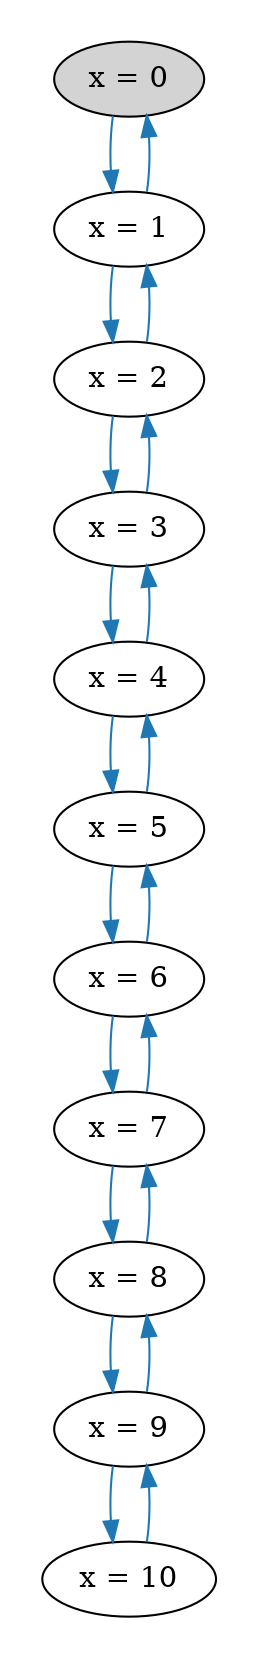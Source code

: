 strict digraph DiskGraph {
edge [colorscheme="paired12"]
nodesep=0.35;
subgraph cluster_graph {
color="white";
-3406341414084290173 [label="x = 0",style = filled]
-3406341414084290173 -> -686636423115914061 [label="",color="2",fontcolor="2"];
-686636423115914061 [label="x = 1"];
-686636423115914061 -> -7115858903467826205 [label="",color="2",fontcolor="2"];
-7115858903467826205 [label="x = 2"];
-686636423115914061 -> -3406341414084290173 [label="",color="2",fontcolor="2"];
-7115858903467826205 -> -4900539538744082733 [label="",color="2",fontcolor="2"];
-4900539538744082733 [label="x = 3"];
-7115858903467826205 -> -686636423115914061 [label="",color="2",fontcolor="2"];
-4900539538744082733 -> 5454012627852832067 [label="",color="2",fontcolor="2"];
5454012627852832067 [label="x = 4"];
-4900539538744082733 -> -7115858903467826205 [label="",color="2",fontcolor="2"];
5454012627852832067 -> 7886408576706588787 [label="",color="2",fontcolor="2"];
7886408576706588787 [label="x = 5"];
7886408576706588787 -> 447493647401457443 [label="",color="2",fontcolor="2"];
447493647401457443 [label="x = 6"];
5454012627852832067 -> -4900539538744082733 [label="",color="2",fontcolor="2"];
447493647401457443 -> 2375504073223997971 [label="",color="2",fontcolor="2"];
2375504073223997971 [label="x = 7"];
7886408576706588787 -> 5454012627852832067 [label="",color="2",fontcolor="2"];
2375504073223997971 -> -4285625942689692242 [label="",color="2",fontcolor="2"];
-4285625942689692242 [label="x = 8"];
447493647401457443 -> 7886408576706588787 [label="",color="2",fontcolor="2"];
2375504073223997971 -> 447493647401457443 [label="",color="2",fontcolor="2"];
-4285625942689692242 -> -2142366869207557986 [label="",color="2",fontcolor="2"];
-2142366869207557986 [label="x = 9"];
-4285625942689692242 -> 2375504073223997971 [label="",color="2",fontcolor="2"];
-2142366869207557986 -> -8573939557811454002 [label="",color="2",fontcolor="2"];
-8573939557811454002 [label="x = 10"];
-2142366869207557986 -> -4285625942689692242 [label="",color="2",fontcolor="2"];
-8573939557811454002 -> -2142366869207557986 [label="",color="2",fontcolor="2"];
{rank = same; -3406341414084290173;}
{rank = same; -686636423115914061;}
{rank = same; -7115858903467826205;}
{rank = same; -4900539538744082733;}
{rank = same; 5454012627852832067;}
{rank = same; 7886408576706588787;}
{rank = same; 447493647401457443;}
{rank = same; 2375504073223997971;}
{rank = same; -4285625942689692242;}
{rank = same; -2142366869207557986;}
{rank = same; -8573939557811454002;}
}
}
